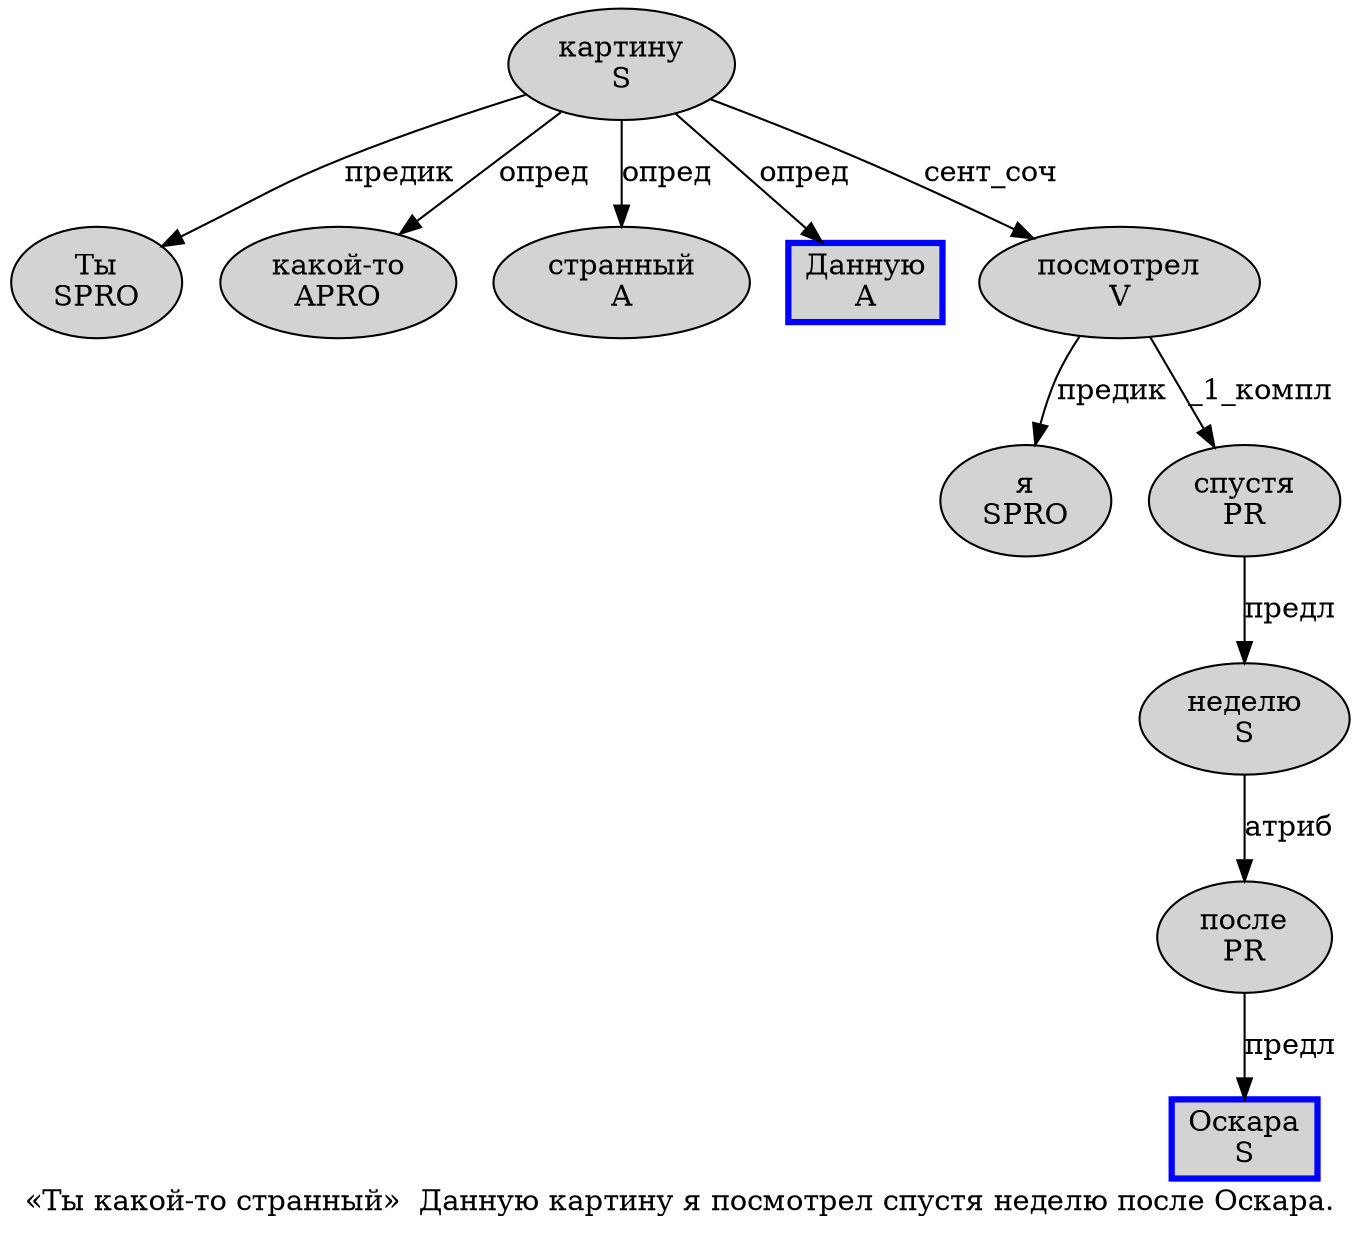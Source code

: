 digraph SENTENCE_4348 {
	graph [label="«Ты какой-то странный»  Данную картину я посмотрел спустя неделю после Оскара."]
	node [style=filled]
		1 [label="Ты
SPRO" color="" fillcolor=lightgray penwidth=1 shape=ellipse]
		2 [label="какой-то
APRO" color="" fillcolor=lightgray penwidth=1 shape=ellipse]
		3 [label="странный
A" color="" fillcolor=lightgray penwidth=1 shape=ellipse]
		5 [label="Данную
A" color=blue fillcolor=lightgray penwidth=3 shape=box]
		6 [label="картину
S" color="" fillcolor=lightgray penwidth=1 shape=ellipse]
		7 [label="я
SPRO" color="" fillcolor=lightgray penwidth=1 shape=ellipse]
		8 [label="посмотрел
V" color="" fillcolor=lightgray penwidth=1 shape=ellipse]
		9 [label="спустя
PR" color="" fillcolor=lightgray penwidth=1 shape=ellipse]
		10 [label="неделю
S" color="" fillcolor=lightgray penwidth=1 shape=ellipse]
		11 [label="после
PR" color="" fillcolor=lightgray penwidth=1 shape=ellipse]
		12 [label="Оскара
S" color=blue fillcolor=lightgray penwidth=3 shape=box]
			10 -> 11 [label="атриб"]
			11 -> 12 [label="предл"]
			6 -> 1 [label="предик"]
			6 -> 2 [label="опред"]
			6 -> 3 [label="опред"]
			6 -> 5 [label="опред"]
			6 -> 8 [label="сент_соч"]
			8 -> 7 [label="предик"]
			8 -> 9 [label="_1_компл"]
			9 -> 10 [label="предл"]
}